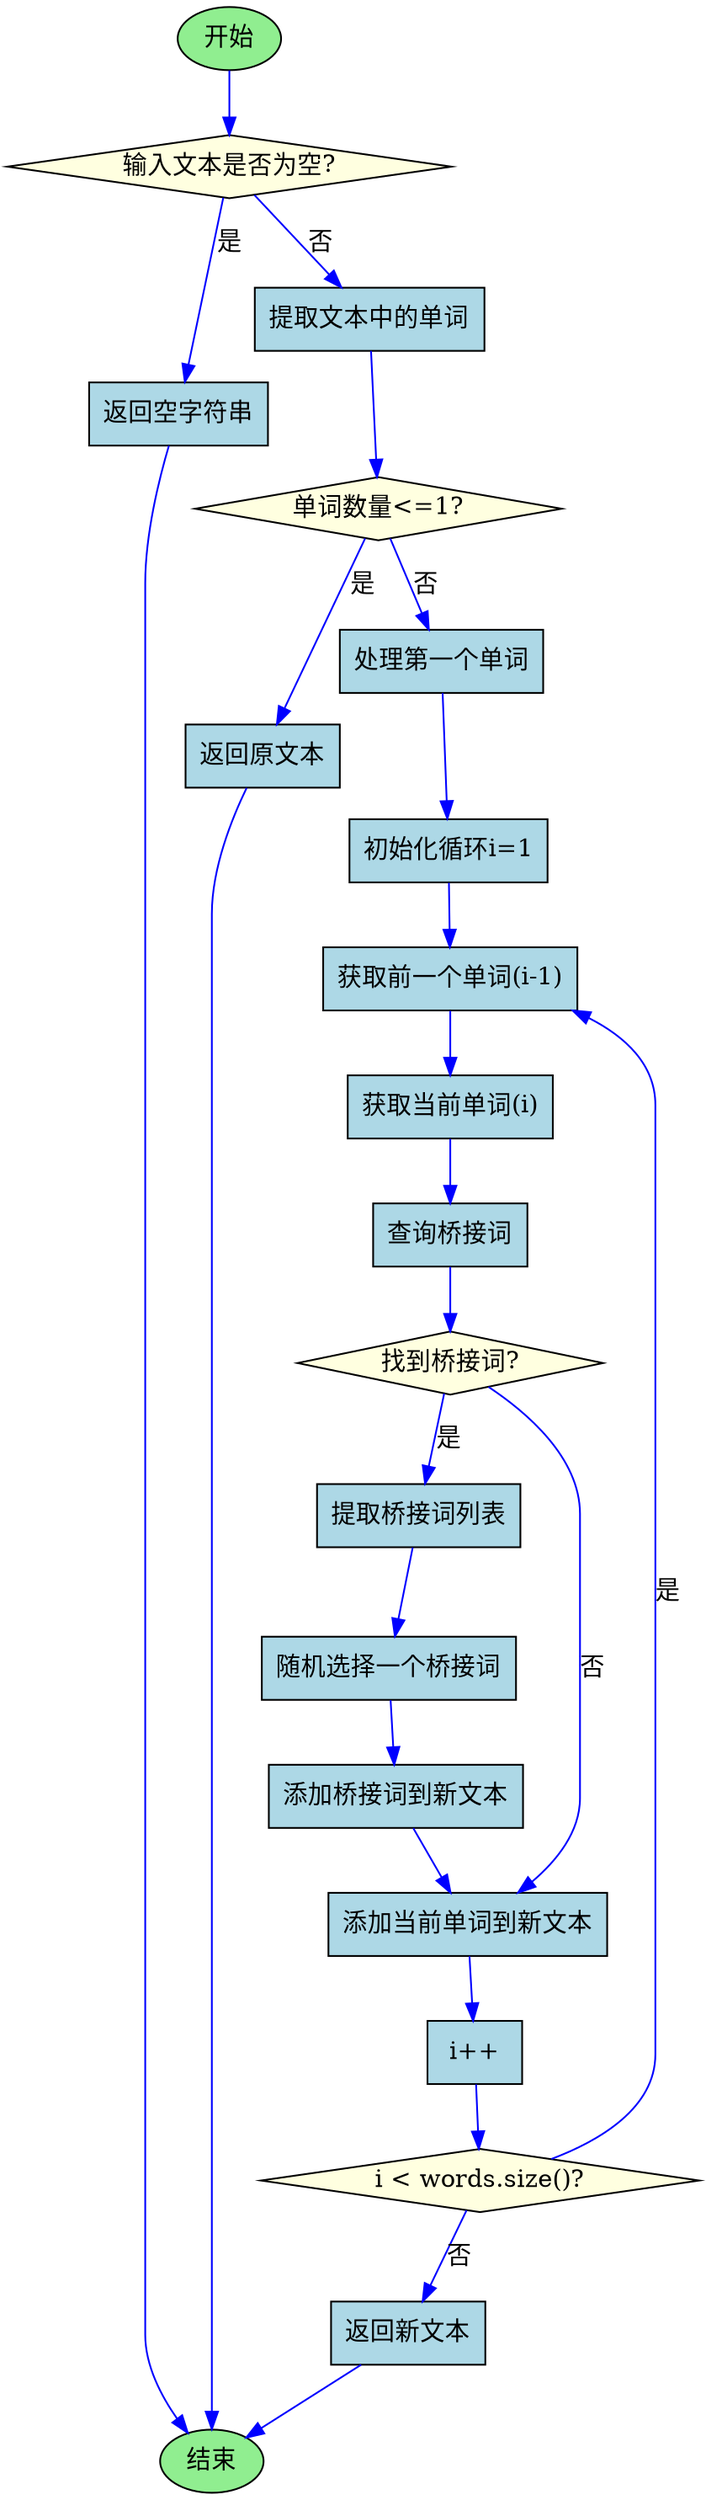 digraph GenerateNewText {
    node [shape=box, style=filled, fillcolor=lightblue];
    edge [color=blue];
    rankdir=TB;

    start [shape=oval, fillcolor=lightgreen, label="开始"];
    checkEmpty [shape=diamond, fillcolor=lightyellow, label="输入文本是否为空?"];
    returnEmpty [label="返回空字符串"];
    extractWords [label="提取文本中的单词"];
    checkWordCount [shape=diamond, fillcolor=lightyellow, label="单词数量<=1?"];
    returnOriginal [label="返回原文本"];
    processFirstWord [label="处理第一个单词"];
    initForLoop [label="初始化循环i=1"];
    getPrevWord [label="获取前一个单词(i-1)"];
    getCurrWord [label="获取当前单词(i)"];
    queryBridge [label="查询桥接词"];
    checkBridge [shape=diamond, fillcolor=lightyellow, label="找到桥接词?"];
    extractBridges [label="提取桥接词列表"];
    selectRandomBridge [label="随机选择一个桥接词"];
    addBridge [label="添加桥接词到新文本"];
    addCurrentWord [label="添加当前单词到新文本"];
    incrementLoop [label="i++"];
    checkMoreWords [shape=diamond, fillcolor=lightyellow, label="i < words.size()?"];
    returnNewText [label="返回新文本"];
    end [shape=oval, fillcolor=lightgreen, label="结束"];
    start -> checkEmpty;
    checkEmpty -> returnEmpty [label="是"];
    checkEmpty -> extractWords [label="否"];
    extractWords -> checkWordCount;
    checkWordCount -> returnOriginal [label="是"];
    checkWordCount -> processFirstWord [label="否"];
    processFirstWord -> initForLoop;
    initForLoop -> getPrevWord;
    getPrevWord -> getCurrWord;
    getCurrWord -> queryBridge;
    queryBridge -> checkBridge;
    checkBridge -> extractBridges [label="是"];
    checkBridge -> addCurrentWord [label="否"];
    extractBridges -> selectRandomBridge;
    selectRandomBridge -> addBridge;
    addBridge -> addCurrentWord;
    addCurrentWord -> incrementLoop;
    incrementLoop -> checkMoreWords;
    checkMoreWords -> getPrevWord [label="是"];
    checkMoreWords -> returnNewText [label="否"];
    returnEmpty -> end;
    returnOriginal -> end;
    returnNewText -> end;
}